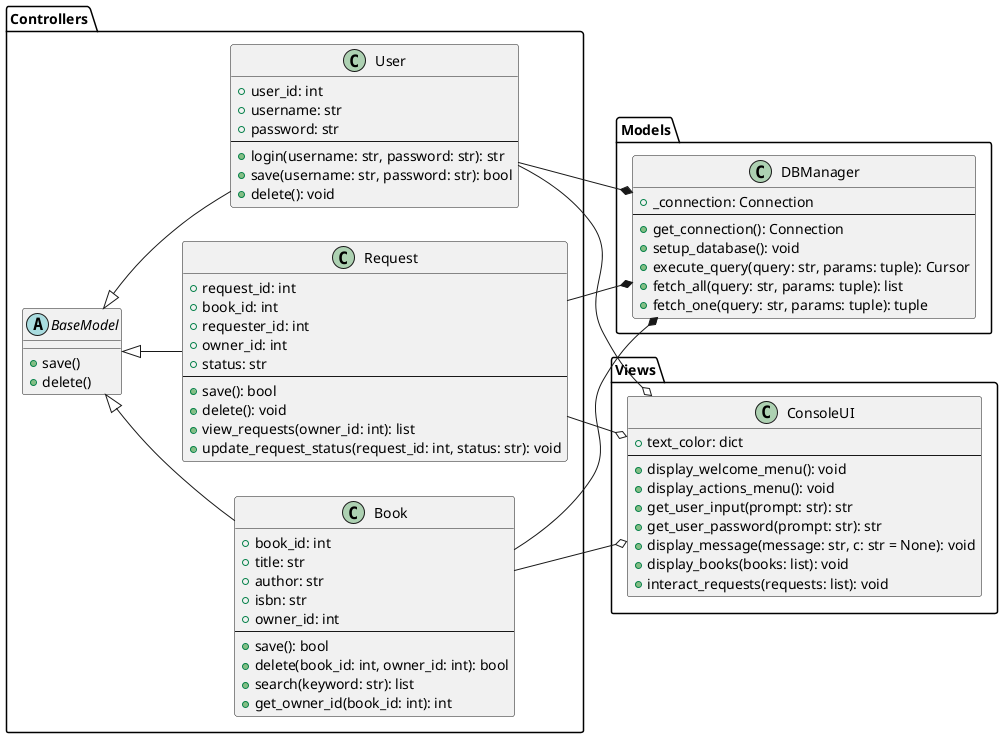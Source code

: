 @startuml
' Set the layout direction from left to right
left to right direction
package "Controllers" {
    abstract class BaseModel {
        + save()
        + delete()
    }

    class User {
        + user_id: int
        + username: str
        + password: str
        --
        + login(username: str, password: str): str
        + save(username: str, password: str): bool
        + delete(): void
    }

    class Book {
        + book_id: int
        + title: str
        + author: str
        + isbn: str
        + owner_id: int
        --
        + save(): bool
        + delete(book_id: int, owner_id: int): bool
        + search(keyword: str): list
        + get_owner_id(book_id: int): int
    }

    class Request {
        + request_id: int
        + book_id: int
        + requester_id: int
        + owner_id: int
        + status: str
        --
        + save(): bool
        + delete(): void
        + view_requests(owner_id: int): list
        + update_request_status(request_id: int, status: str): void
    }

    ' Relationships
    BaseModel <|-- User
    BaseModel <|-- Book
    BaseModel <|-- Request
}

package "Models" {
    class DBManager {
        +_connection: Connection
        --
        +get_connection(): Connection
        +setup_database(): void
        +execute_query(query: str, params: tuple): Cursor
        +fetch_all(query: str, params: tuple): list
        +fetch_one(query: str, params: tuple): tuple
    }

    ' Relationships
      User --* DBManager
      Book --* DBManager
      Request --* DBManager

}

package "Views" {

    class ConsoleUI {
        + text_color: dict
        --
        + display_welcome_menu(): void
        + display_actions_menu(): void
        + get_user_input(prompt: str): str
        + get_user_password(prompt: str): str
        + display_message(message: str, c: str = None): void
        + display_books(books: list): void
        + interact_requests(requests: list): void
    }

    ' Relationships
    User --o ConsoleUI
    Book --o ConsoleUI
    Request --o ConsoleUI
}
@enduml